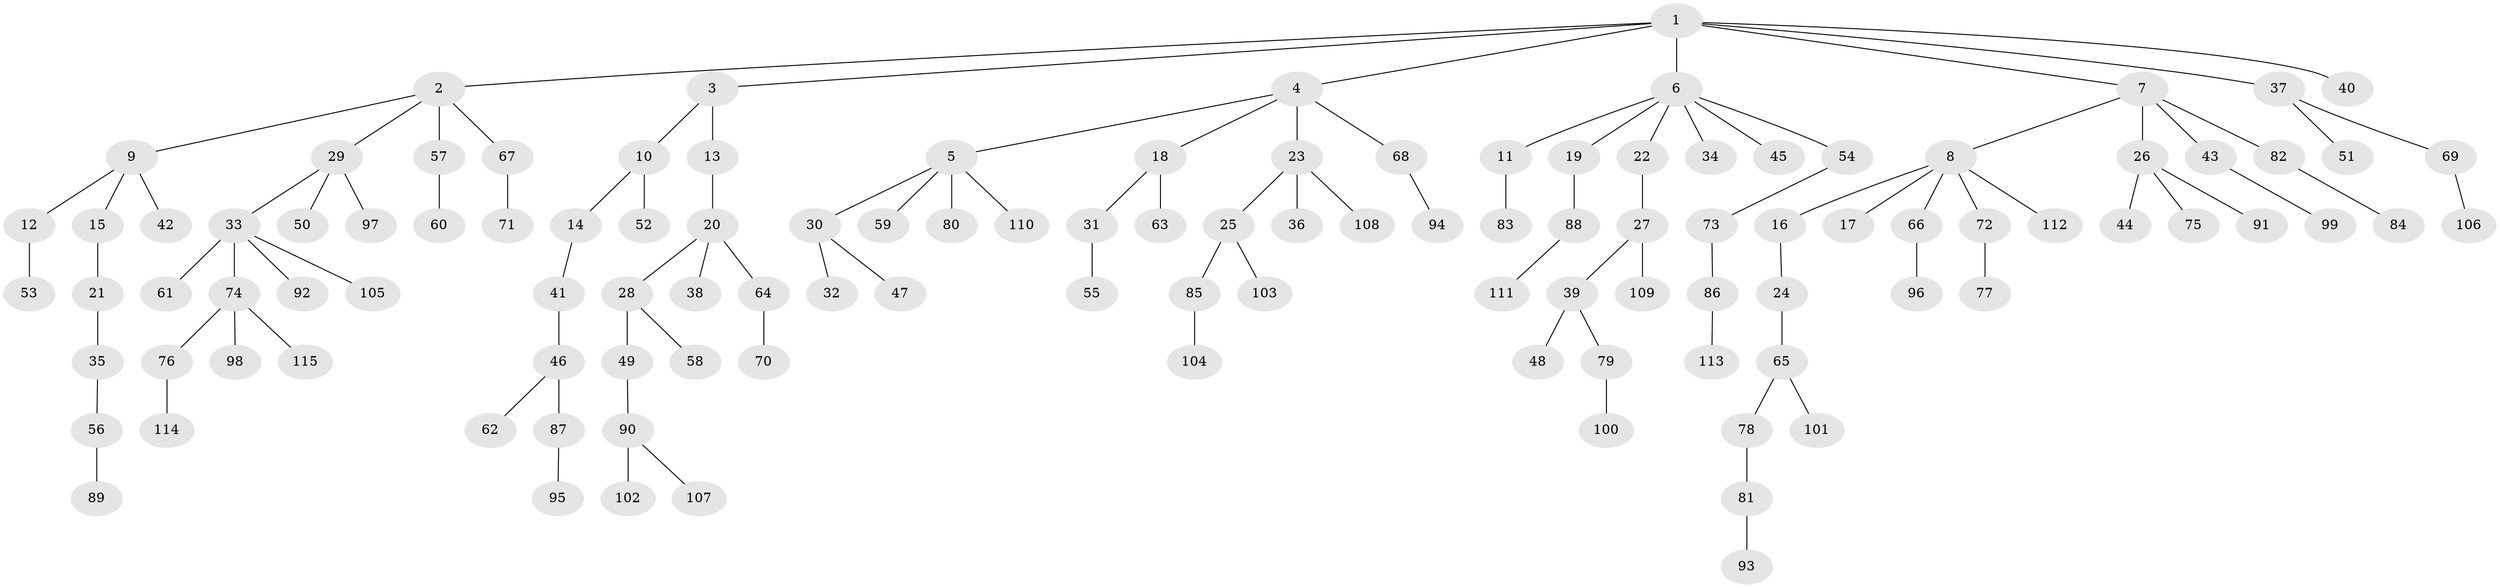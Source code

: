 // coarse degree distribution, {2: 0.3157894736842105, 1: 0.631578947368421, 4: 0.03508771929824561, 32: 0.017543859649122806}
// Generated by graph-tools (version 1.1) at 2025/55/03/04/25 21:55:43]
// undirected, 115 vertices, 114 edges
graph export_dot {
graph [start="1"]
  node [color=gray90,style=filled];
  1;
  2;
  3;
  4;
  5;
  6;
  7;
  8;
  9;
  10;
  11;
  12;
  13;
  14;
  15;
  16;
  17;
  18;
  19;
  20;
  21;
  22;
  23;
  24;
  25;
  26;
  27;
  28;
  29;
  30;
  31;
  32;
  33;
  34;
  35;
  36;
  37;
  38;
  39;
  40;
  41;
  42;
  43;
  44;
  45;
  46;
  47;
  48;
  49;
  50;
  51;
  52;
  53;
  54;
  55;
  56;
  57;
  58;
  59;
  60;
  61;
  62;
  63;
  64;
  65;
  66;
  67;
  68;
  69;
  70;
  71;
  72;
  73;
  74;
  75;
  76;
  77;
  78;
  79;
  80;
  81;
  82;
  83;
  84;
  85;
  86;
  87;
  88;
  89;
  90;
  91;
  92;
  93;
  94;
  95;
  96;
  97;
  98;
  99;
  100;
  101;
  102;
  103;
  104;
  105;
  106;
  107;
  108;
  109;
  110;
  111;
  112;
  113;
  114;
  115;
  1 -- 2;
  1 -- 3;
  1 -- 4;
  1 -- 6;
  1 -- 7;
  1 -- 37;
  1 -- 40;
  2 -- 9;
  2 -- 29;
  2 -- 57;
  2 -- 67;
  3 -- 10;
  3 -- 13;
  4 -- 5;
  4 -- 18;
  4 -- 23;
  4 -- 68;
  5 -- 30;
  5 -- 59;
  5 -- 80;
  5 -- 110;
  6 -- 11;
  6 -- 19;
  6 -- 22;
  6 -- 34;
  6 -- 45;
  6 -- 54;
  7 -- 8;
  7 -- 26;
  7 -- 43;
  7 -- 82;
  8 -- 16;
  8 -- 17;
  8 -- 66;
  8 -- 72;
  8 -- 112;
  9 -- 12;
  9 -- 15;
  9 -- 42;
  10 -- 14;
  10 -- 52;
  11 -- 83;
  12 -- 53;
  13 -- 20;
  14 -- 41;
  15 -- 21;
  16 -- 24;
  18 -- 31;
  18 -- 63;
  19 -- 88;
  20 -- 28;
  20 -- 38;
  20 -- 64;
  21 -- 35;
  22 -- 27;
  23 -- 25;
  23 -- 36;
  23 -- 108;
  24 -- 65;
  25 -- 85;
  25 -- 103;
  26 -- 44;
  26 -- 75;
  26 -- 91;
  27 -- 39;
  27 -- 109;
  28 -- 49;
  28 -- 58;
  29 -- 33;
  29 -- 50;
  29 -- 97;
  30 -- 32;
  30 -- 47;
  31 -- 55;
  33 -- 61;
  33 -- 74;
  33 -- 92;
  33 -- 105;
  35 -- 56;
  37 -- 51;
  37 -- 69;
  39 -- 48;
  39 -- 79;
  41 -- 46;
  43 -- 99;
  46 -- 62;
  46 -- 87;
  49 -- 90;
  54 -- 73;
  56 -- 89;
  57 -- 60;
  64 -- 70;
  65 -- 78;
  65 -- 101;
  66 -- 96;
  67 -- 71;
  68 -- 94;
  69 -- 106;
  72 -- 77;
  73 -- 86;
  74 -- 76;
  74 -- 98;
  74 -- 115;
  76 -- 114;
  78 -- 81;
  79 -- 100;
  81 -- 93;
  82 -- 84;
  85 -- 104;
  86 -- 113;
  87 -- 95;
  88 -- 111;
  90 -- 102;
  90 -- 107;
}
